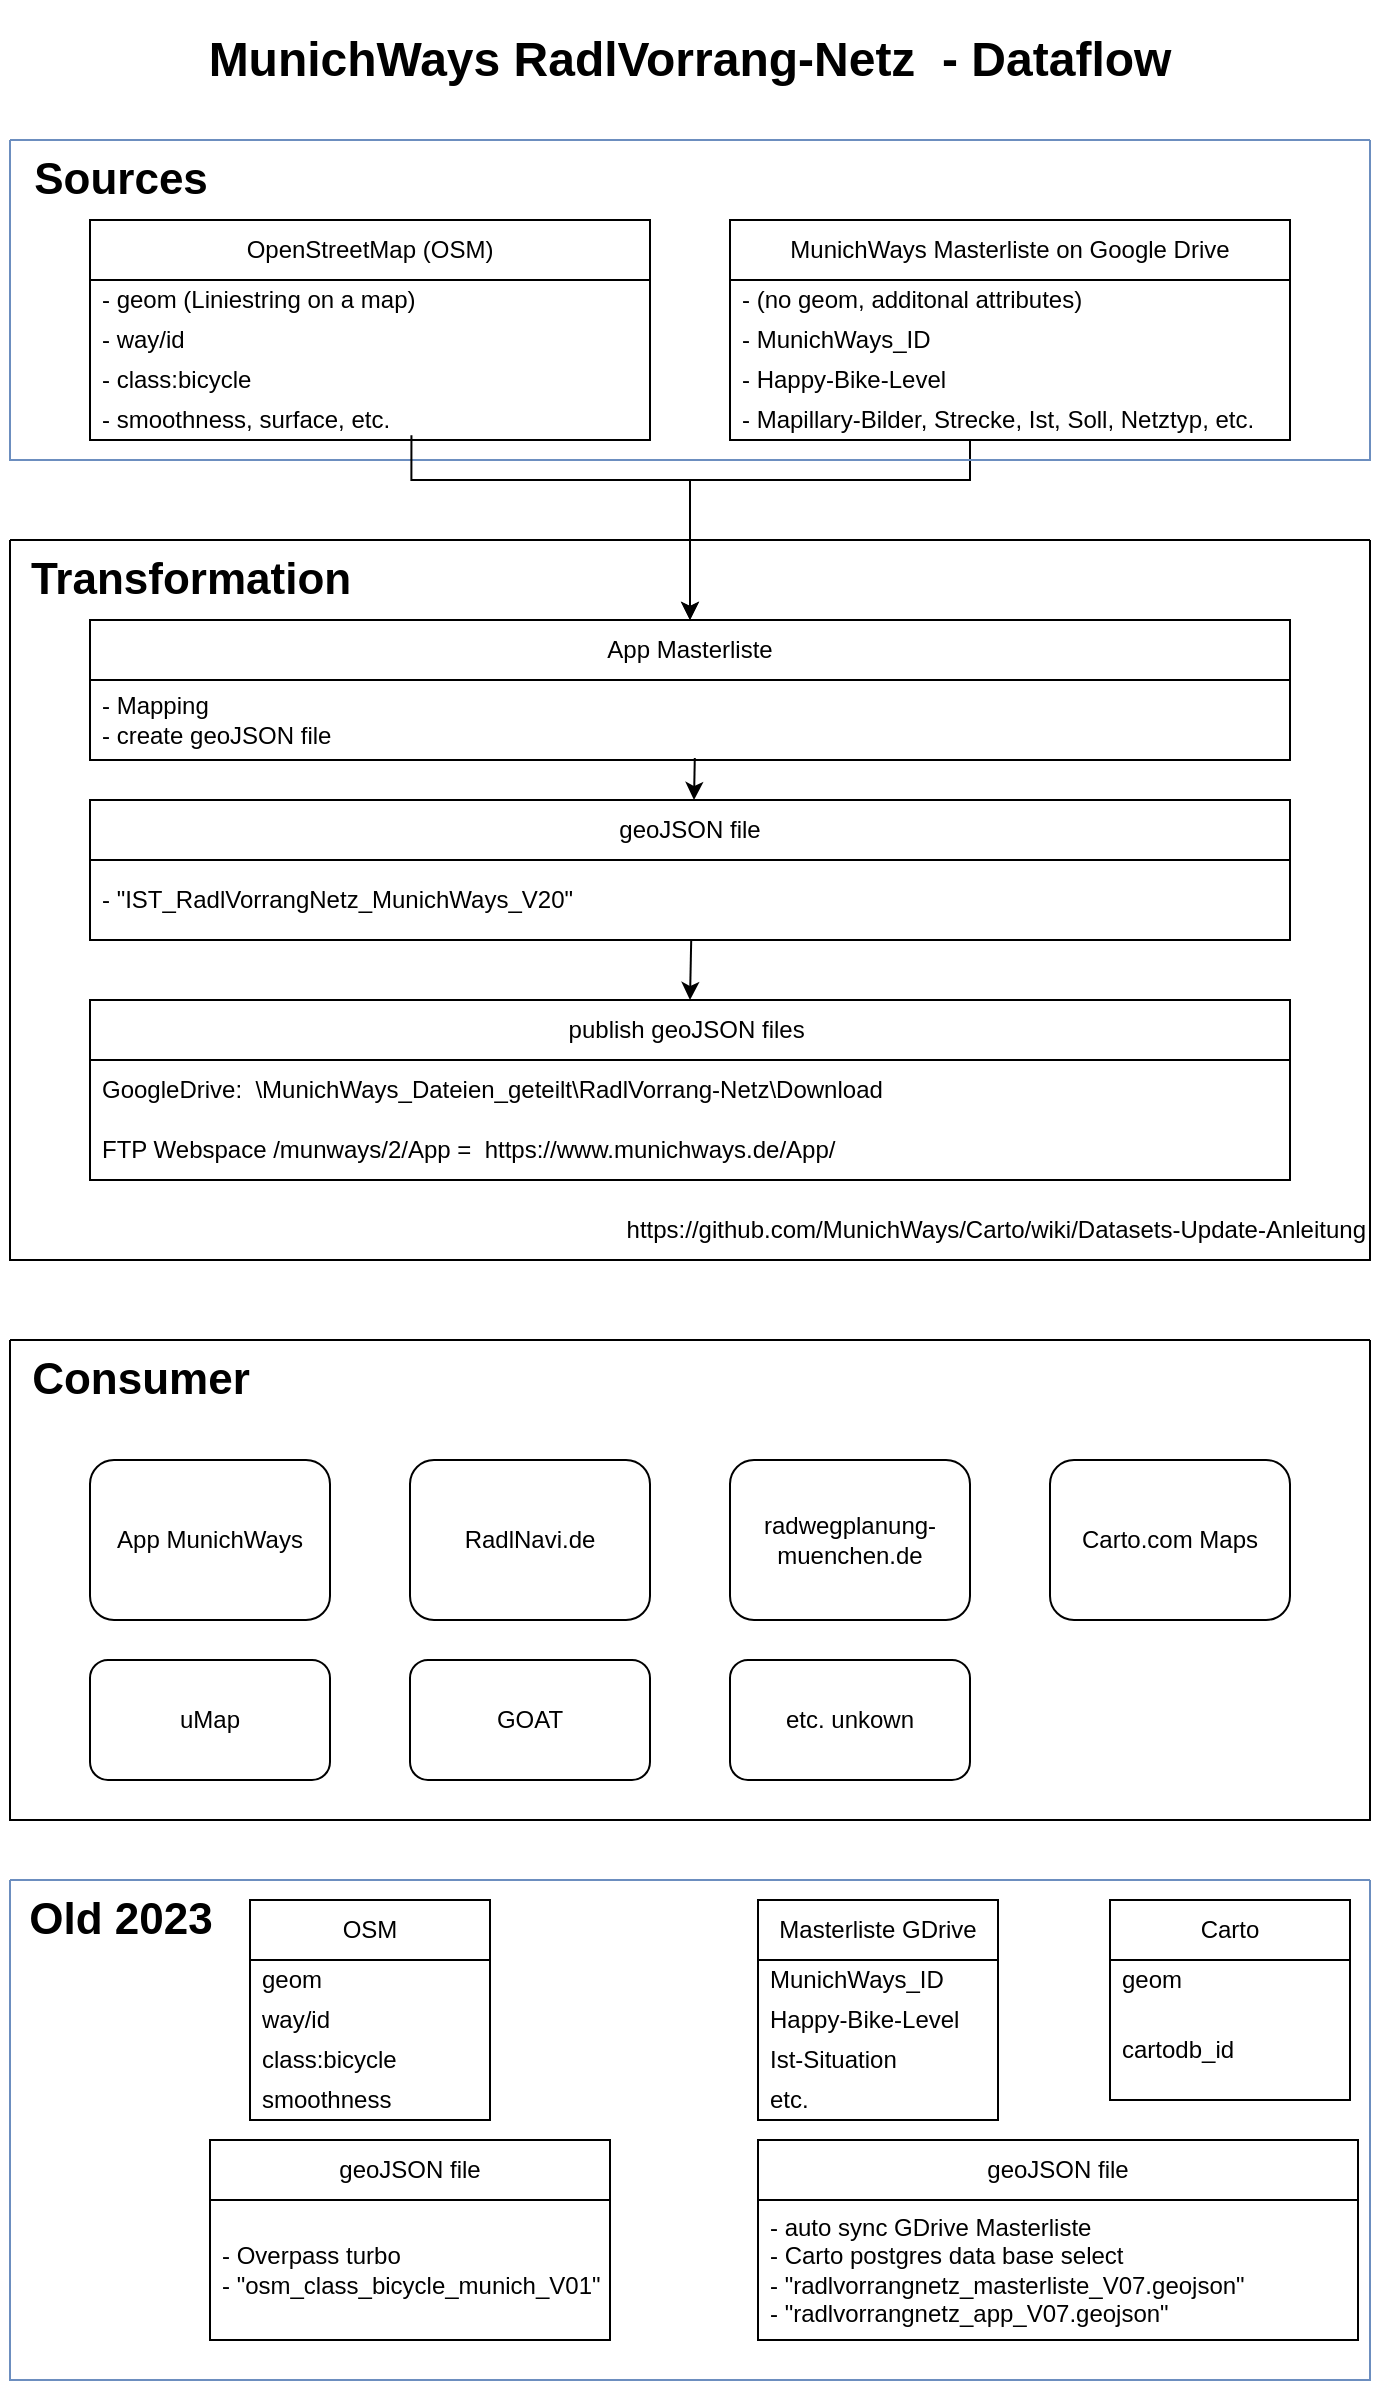 <mxfile version="22.1.18" type="github">
  <diagram name="Seite-1" id="1gigDWmgY16nIXidn-Pi">
    <mxGraphModel dx="916" dy="494" grid="1" gridSize="10" guides="1" tooltips="1" connect="1" arrows="1" fold="1" page="1" pageScale="1" pageWidth="827" pageHeight="1169" math="0" shadow="0">
      <root>
        <mxCell id="0" />
        <mxCell id="1" parent="0" />
        <mxCell id="Gjcdm5e2cdCdozhZfkkM-72" value="" style="edgeStyle=orthogonalEdgeStyle;rounded=0;orthogonalLoop=1;jettySize=auto;html=1;entryX=0.5;entryY=0;entryDx=0;entryDy=0;" parent="1" source="Gjcdm5e2cdCdozhZfkkM-10" target="Gjcdm5e2cdCdozhZfkkM-66" edge="1">
          <mxGeometry relative="1" as="geometry">
            <Array as="points">
              <mxPoint x="520" y="250" />
              <mxPoint x="380" y="250" />
            </Array>
          </mxGeometry>
        </mxCell>
        <mxCell id="Gjcdm5e2cdCdozhZfkkM-23" value="" style="swimlane;startSize=0;fillColor=#dae8fc;strokeColor=#6c8ebf;fillStyle=auto;" parent="1" vertex="1">
          <mxGeometry x="40" y="80" width="680" height="160" as="geometry" />
        </mxCell>
        <mxCell id="Gjcdm5e2cdCdozhZfkkM-24" value="&lt;b&gt;&lt;font style=&quot;font-size: 22px;&quot;&gt;Sources&lt;/font&gt;&lt;/b&gt;" style="text;html=1;align=center;verticalAlign=middle;resizable=0;points=[];autosize=1;strokeColor=none;fillColor=none;" parent="Gjcdm5e2cdCdozhZfkkM-23" vertex="1">
          <mxGeometry width="110" height="40" as="geometry" />
        </mxCell>
        <mxCell id="Gjcdm5e2cdCdozhZfkkM-4" value="OpenStreetMap (OSM)" style="swimlane;fontStyle=0;childLayout=stackLayout;horizontal=1;startSize=30;horizontalStack=0;resizeParent=1;resizeParentMax=0;resizeLast=0;collapsible=1;marginBottom=0;whiteSpace=wrap;html=1;" parent="Gjcdm5e2cdCdozhZfkkM-23" vertex="1">
          <mxGeometry x="40" y="40" width="280" height="110" as="geometry" />
        </mxCell>
        <mxCell id="Gjcdm5e2cdCdozhZfkkM-5" value="- geom (Liniestring on a map)" style="text;strokeColor=none;fillColor=none;align=left;verticalAlign=middle;spacingLeft=4;spacingRight=4;overflow=hidden;points=[[0,0.5],[1,0.5]];portConstraint=eastwest;rotatable=0;whiteSpace=wrap;html=1;" parent="Gjcdm5e2cdCdozhZfkkM-4" vertex="1">
          <mxGeometry y="30" width="280" height="20" as="geometry" />
        </mxCell>
        <mxCell id="Gjcdm5e2cdCdozhZfkkM-6" value="- way/id" style="text;strokeColor=none;fillColor=none;align=left;verticalAlign=middle;spacingLeft=4;spacingRight=4;overflow=hidden;points=[[0,0.5],[1,0.5]];portConstraint=eastwest;rotatable=0;whiteSpace=wrap;html=1;" parent="Gjcdm5e2cdCdozhZfkkM-4" vertex="1">
          <mxGeometry y="50" width="280" height="20" as="geometry" />
        </mxCell>
        <mxCell id="Gjcdm5e2cdCdozhZfkkM-9" value="- class:bicycle" style="text;strokeColor=none;fillColor=none;align=left;verticalAlign=middle;spacingLeft=4;spacingRight=4;overflow=hidden;points=[[0,0.5],[1,0.5]];portConstraint=eastwest;rotatable=0;whiteSpace=wrap;html=1;" parent="Gjcdm5e2cdCdozhZfkkM-4" vertex="1">
          <mxGeometry y="70" width="280" height="20" as="geometry" />
        </mxCell>
        <mxCell id="Gjcdm5e2cdCdozhZfkkM-7" value="- smoothness, surface, etc." style="text;strokeColor=none;fillColor=none;align=left;verticalAlign=middle;spacingLeft=4;spacingRight=4;overflow=hidden;points=[[0,0.5],[1,0.5]];portConstraint=eastwest;rotatable=0;whiteSpace=wrap;html=1;" parent="Gjcdm5e2cdCdozhZfkkM-4" vertex="1">
          <mxGeometry y="90" width="280" height="20" as="geometry" />
        </mxCell>
        <mxCell id="Gjcdm5e2cdCdozhZfkkM-10" value="MunichWays Masterliste on Google Drive" style="swimlane;fontStyle=0;childLayout=stackLayout;horizontal=1;startSize=30;horizontalStack=0;resizeParent=1;resizeParentMax=0;resizeLast=0;collapsible=1;marginBottom=0;whiteSpace=wrap;html=1;" parent="Gjcdm5e2cdCdozhZfkkM-23" vertex="1">
          <mxGeometry x="360" y="40" width="280" height="110" as="geometry" />
        </mxCell>
        <mxCell id="Gjcdm5e2cdCdozhZfkkM-12" value="- (no geom, additonal attributes)" style="text;strokeColor=none;fillColor=none;align=left;verticalAlign=middle;spacingLeft=4;spacingRight=4;overflow=hidden;points=[[0,0.5],[1,0.5]];portConstraint=eastwest;rotatable=0;whiteSpace=wrap;html=1;" parent="Gjcdm5e2cdCdozhZfkkM-10" vertex="1">
          <mxGeometry y="30" width="280" height="20" as="geometry" />
        </mxCell>
        <mxCell id="Gjcdm5e2cdCdozhZfkkM-13" value="- MunichWays_ID" style="text;strokeColor=none;fillColor=none;align=left;verticalAlign=middle;spacingLeft=4;spacingRight=4;overflow=hidden;points=[[0,0.5],[1,0.5]];portConstraint=eastwest;rotatable=0;whiteSpace=wrap;html=1;" parent="Gjcdm5e2cdCdozhZfkkM-10" vertex="1">
          <mxGeometry y="50" width="280" height="20" as="geometry" />
        </mxCell>
        <mxCell id="Gjcdm5e2cdCdozhZfkkM-14" value="- Happy-Bike-Level" style="text;strokeColor=none;fillColor=none;align=left;verticalAlign=middle;spacingLeft=4;spacingRight=4;overflow=hidden;points=[[0,0.5],[1,0.5]];portConstraint=eastwest;rotatable=0;whiteSpace=wrap;html=1;" parent="Gjcdm5e2cdCdozhZfkkM-10" vertex="1">
          <mxGeometry y="70" width="280" height="20" as="geometry" />
        </mxCell>
        <mxCell id="Gjcdm5e2cdCdozhZfkkM-15" value="- Mapillary-Bilder, Strecke, Ist, Soll, Netztyp, etc." style="text;strokeColor=none;fillColor=none;align=left;verticalAlign=middle;spacingLeft=4;spacingRight=4;overflow=hidden;points=[[0,0.5],[1,0.5]];portConstraint=eastwest;rotatable=0;whiteSpace=wrap;html=1;" parent="Gjcdm5e2cdCdozhZfkkM-10" vertex="1">
          <mxGeometry y="90" width="280" height="20" as="geometry" />
        </mxCell>
        <mxCell id="Gjcdm5e2cdCdozhZfkkM-38" value="" style="swimlane;startSize=0;" parent="1" vertex="1">
          <mxGeometry x="40" y="680" width="680" height="240" as="geometry" />
        </mxCell>
        <mxCell id="Gjcdm5e2cdCdozhZfkkM-39" value="&lt;font style=&quot;font-size: 22px;&quot;&gt;&lt;b&gt;Consumer&lt;/b&gt;&lt;/font&gt;" style="text;html=1;align=center;verticalAlign=middle;resizable=0;points=[];autosize=1;strokeColor=none;fillColor=none;" parent="Gjcdm5e2cdCdozhZfkkM-38" vertex="1">
          <mxGeometry width="130" height="40" as="geometry" />
        </mxCell>
        <mxCell id="Gjcdm5e2cdCdozhZfkkM-44" value="App MunichWays" style="rounded=1;whiteSpace=wrap;html=1;" parent="Gjcdm5e2cdCdozhZfkkM-38" vertex="1">
          <mxGeometry x="40" y="60" width="120" height="80" as="geometry" />
        </mxCell>
        <mxCell id="Gjcdm5e2cdCdozhZfkkM-45" value="RadlNavi.de" style="rounded=1;whiteSpace=wrap;html=1;" parent="Gjcdm5e2cdCdozhZfkkM-38" vertex="1">
          <mxGeometry x="200" y="60" width="120" height="80" as="geometry" />
        </mxCell>
        <mxCell id="Gjcdm5e2cdCdozhZfkkM-46" value="Carto.com Maps" style="rounded=1;whiteSpace=wrap;html=1;" parent="Gjcdm5e2cdCdozhZfkkM-38" vertex="1">
          <mxGeometry x="520" y="60" width="120" height="80" as="geometry" />
        </mxCell>
        <mxCell id="Gjcdm5e2cdCdozhZfkkM-47" value="radwegplanung-muenchen.de" style="rounded=1;whiteSpace=wrap;html=1;" parent="Gjcdm5e2cdCdozhZfkkM-38" vertex="1">
          <mxGeometry x="360" y="60" width="120" height="80" as="geometry" />
        </mxCell>
        <mxCell id="Gjcdm5e2cdCdozhZfkkM-87" value="uMap" style="rounded=1;whiteSpace=wrap;html=1;" parent="Gjcdm5e2cdCdozhZfkkM-38" vertex="1">
          <mxGeometry x="40" y="160" width="120" height="60" as="geometry" />
        </mxCell>
        <mxCell id="Gjcdm5e2cdCdozhZfkkM-88" value="etc. unkown" style="rounded=1;whiteSpace=wrap;html=1;" parent="Gjcdm5e2cdCdozhZfkkM-38" vertex="1">
          <mxGeometry x="360" y="160" width="120" height="60" as="geometry" />
        </mxCell>
        <mxCell id="Gjcdm5e2cdCdozhZfkkM-89" value="GOAT" style="rounded=1;whiteSpace=wrap;html=1;" parent="Gjcdm5e2cdCdozhZfkkM-38" vertex="1">
          <mxGeometry x="200" y="160" width="120" height="60" as="geometry" />
        </mxCell>
        <mxCell id="Gjcdm5e2cdCdozhZfkkM-48" value="" style="swimlane;startSize=0;" parent="1" vertex="1">
          <mxGeometry x="40" y="280" width="680" height="360" as="geometry" />
        </mxCell>
        <mxCell id="Gjcdm5e2cdCdozhZfkkM-50" value="&lt;b&gt;&lt;font style=&quot;font-size: 22px;&quot;&gt;Transformation&lt;/font&gt;&lt;/b&gt;" style="text;html=1;align=center;verticalAlign=middle;resizable=0;points=[];autosize=1;strokeColor=none;fillColor=none;" parent="Gjcdm5e2cdCdozhZfkkM-48" vertex="1">
          <mxGeometry width="180" height="40" as="geometry" />
        </mxCell>
        <mxCell id="Gjcdm5e2cdCdozhZfkkM-51" value="geoJSON file" style="swimlane;fontStyle=0;childLayout=stackLayout;horizontal=1;startSize=30;horizontalStack=0;resizeParent=1;resizeParentMax=0;resizeLast=0;collapsible=1;marginBottom=0;whiteSpace=wrap;html=1;" parent="Gjcdm5e2cdCdozhZfkkM-48" vertex="1">
          <mxGeometry x="40" y="130" width="600" height="70" as="geometry" />
        </mxCell>
        <mxCell id="Gjcdm5e2cdCdozhZfkkM-52" value="- &quot;IST_RadlVorrangNetz_MunichWays_V20&quot;" style="text;strokeColor=none;fillColor=none;align=left;verticalAlign=middle;spacingLeft=4;spacingRight=4;overflow=hidden;points=[[0,0.5],[1,0.5]];portConstraint=eastwest;rotatable=0;whiteSpace=wrap;html=1;" parent="Gjcdm5e2cdCdozhZfkkM-51" vertex="1">
          <mxGeometry y="30" width="600" height="40" as="geometry" />
        </mxCell>
        <mxCell id="Gjcdm5e2cdCdozhZfkkM-58" value="https://github.com/MunichWays/Carto/wiki/Datasets-Update-Anleitung" style="text;html=1;strokeColor=none;fillColor=none;align=right;verticalAlign=middle;whiteSpace=wrap;rounded=0;" parent="Gjcdm5e2cdCdozhZfkkM-48" vertex="1">
          <mxGeometry y="330" width="680" height="30" as="geometry" />
        </mxCell>
        <mxCell id="Gjcdm5e2cdCdozhZfkkM-66" value="App Masterliste" style="swimlane;fontStyle=0;childLayout=stackLayout;horizontal=1;startSize=30;horizontalStack=0;resizeParent=1;resizeParentMax=0;resizeLast=0;collapsible=1;marginBottom=0;whiteSpace=wrap;html=1;" parent="Gjcdm5e2cdCdozhZfkkM-48" vertex="1">
          <mxGeometry x="40" y="40" width="600" height="70" as="geometry" />
        </mxCell>
        <mxCell id="Gjcdm5e2cdCdozhZfkkM-67" value="- Mapping&lt;br&gt;- create geoJSON file" style="text;strokeColor=none;fillColor=none;align=left;verticalAlign=middle;spacingLeft=4;spacingRight=4;overflow=hidden;points=[[0,0.5],[1,0.5]];portConstraint=eastwest;rotatable=0;whiteSpace=wrap;html=1;" parent="Gjcdm5e2cdCdozhZfkkM-66" vertex="1">
          <mxGeometry y="30" width="600" height="40" as="geometry" />
        </mxCell>
        <mxCell id="Gjcdm5e2cdCdozhZfkkM-75" value="publish geoJSON files&amp;nbsp;" style="swimlane;fontStyle=0;childLayout=stackLayout;horizontal=1;startSize=30;horizontalStack=0;resizeParent=1;resizeParentMax=0;resizeLast=0;collapsible=1;marginBottom=0;whiteSpace=wrap;html=1;" parent="Gjcdm5e2cdCdozhZfkkM-48" vertex="1">
          <mxGeometry x="40" y="230" width="600" height="90" as="geometry" />
        </mxCell>
        <mxCell id="Gjcdm5e2cdCdozhZfkkM-76" value="GoogleDrive:&amp;nbsp; \MunichWays_Dateien_geteilt\RadlVorrang-Netz\Download&amp;nbsp;" style="text;strokeColor=none;fillColor=none;align=left;verticalAlign=middle;spacingLeft=4;spacingRight=4;overflow=hidden;points=[[0,0.5],[1,0.5]];portConstraint=eastwest;rotatable=0;whiteSpace=wrap;html=1;" parent="Gjcdm5e2cdCdozhZfkkM-75" vertex="1">
          <mxGeometry y="30" width="600" height="30" as="geometry" />
        </mxCell>
        <mxCell id="Gjcdm5e2cdCdozhZfkkM-77" value="FTP Webspace /munways/2/App =&amp;nbsp; https://www.munichways.de/App/&amp;nbsp;" style="text;strokeColor=none;fillColor=none;align=left;verticalAlign=middle;spacingLeft=4;spacingRight=4;overflow=hidden;points=[[0,0.5],[1,0.5]];portConstraint=eastwest;rotatable=0;whiteSpace=wrap;html=1;" parent="Gjcdm5e2cdCdozhZfkkM-75" vertex="1">
          <mxGeometry y="60" width="600" height="30" as="geometry" />
        </mxCell>
        <mxCell id="P5JjprqfyT6lThhLO7mP-68" value="" style="endArrow=classic;html=1;rounded=0;exitX=0.504;exitY=0.975;exitDx=0;exitDy=0;exitPerimeter=0;" edge="1" parent="Gjcdm5e2cdCdozhZfkkM-48" source="Gjcdm5e2cdCdozhZfkkM-67">
          <mxGeometry width="50" height="50" relative="1" as="geometry">
            <mxPoint x="325" y="220" as="sourcePoint" />
            <mxPoint x="342" y="130" as="targetPoint" />
          </mxGeometry>
        </mxCell>
        <mxCell id="P5JjprqfyT6lThhLO7mP-70" value="" style="endArrow=classic;html=1;rounded=0;exitX=0.501;exitY=1.006;exitDx=0;exitDy=0;exitPerimeter=0;entryX=0.5;entryY=0;entryDx=0;entryDy=0;" edge="1" parent="Gjcdm5e2cdCdozhZfkkM-48" source="Gjcdm5e2cdCdozhZfkkM-52" target="Gjcdm5e2cdCdozhZfkkM-75">
          <mxGeometry width="50" height="50" relative="1" as="geometry">
            <mxPoint x="390" y="310" as="sourcePoint" />
            <mxPoint x="440" y="260" as="targetPoint" />
          </mxGeometry>
        </mxCell>
        <mxCell id="Gjcdm5e2cdCdozhZfkkM-49" style="edgeStyle=orthogonalEdgeStyle;rounded=0;orthogonalLoop=1;jettySize=auto;html=1;exitX=0.5;exitY=1;exitDx=0;exitDy=0;" parent="1" source="Gjcdm5e2cdCdozhZfkkM-23" target="Gjcdm5e2cdCdozhZfkkM-23" edge="1">
          <mxGeometry relative="1" as="geometry" />
        </mxCell>
        <mxCell id="Gjcdm5e2cdCdozhZfkkM-57" value="" style="edgeStyle=orthogonalEdgeStyle;rounded=0;orthogonalLoop=1;jettySize=auto;html=1;exitX=0.574;exitY=0.884;exitDx=0;exitDy=0;exitPerimeter=0;entryX=0.5;entryY=0;entryDx=0;entryDy=0;" parent="1" source="Gjcdm5e2cdCdozhZfkkM-7" target="Gjcdm5e2cdCdozhZfkkM-66" edge="1">
          <mxGeometry relative="1" as="geometry">
            <Array as="points">
              <mxPoint x="241" y="250" />
              <mxPoint x="380" y="250" />
            </Array>
            <mxPoint x="360" y="310" as="targetPoint" />
          </mxGeometry>
        </mxCell>
        <mxCell id="P5JjprqfyT6lThhLO7mP-44" value="" style="swimlane;startSize=0;fillColor=#dae8fc;strokeColor=#6c8ebf;fillStyle=auto;" vertex="1" parent="1">
          <mxGeometry x="40" y="950" width="680" height="250" as="geometry" />
        </mxCell>
        <mxCell id="P5JjprqfyT6lThhLO7mP-45" value="&lt;b&gt;&lt;font style=&quot;font-size: 22px;&quot;&gt;Old 2023&lt;/font&gt;&lt;/b&gt;" style="text;html=1;align=center;verticalAlign=middle;resizable=0;points=[];autosize=1;strokeColor=none;fillColor=none;" vertex="1" parent="P5JjprqfyT6lThhLO7mP-44">
          <mxGeometry x="-5" width="120" height="40" as="geometry" />
        </mxCell>
        <mxCell id="P5JjprqfyT6lThhLO7mP-46" value="Carto" style="swimlane;fontStyle=0;childLayout=stackLayout;horizontal=1;startSize=30;horizontalStack=0;resizeParent=1;resizeParentMax=0;resizeLast=0;collapsible=1;marginBottom=0;whiteSpace=wrap;html=1;" vertex="1" parent="P5JjprqfyT6lThhLO7mP-44">
          <mxGeometry x="550" y="10" width="120" height="100" as="geometry" />
        </mxCell>
        <mxCell id="P5JjprqfyT6lThhLO7mP-47" value="geom" style="text;strokeColor=none;fillColor=none;align=left;verticalAlign=middle;spacingLeft=4;spacingRight=4;overflow=hidden;points=[[0,0.5],[1,0.5]];portConstraint=eastwest;rotatable=0;whiteSpace=wrap;html=1;" vertex="1" parent="P5JjprqfyT6lThhLO7mP-46">
          <mxGeometry y="30" width="120" height="20" as="geometry" />
        </mxCell>
        <mxCell id="P5JjprqfyT6lThhLO7mP-48" value="cartodb_id" style="text;strokeColor=none;fillColor=none;align=left;verticalAlign=middle;spacingLeft=4;spacingRight=4;overflow=hidden;points=[[0,0.5],[1,0.5]];portConstraint=eastwest;rotatable=0;whiteSpace=wrap;html=1;" vertex="1" parent="P5JjprqfyT6lThhLO7mP-46">
          <mxGeometry y="50" width="120" height="50" as="geometry" />
        </mxCell>
        <mxCell id="P5JjprqfyT6lThhLO7mP-49" value="OSM" style="swimlane;fontStyle=0;childLayout=stackLayout;horizontal=1;startSize=30;horizontalStack=0;resizeParent=1;resizeParentMax=0;resizeLast=0;collapsible=1;marginBottom=0;whiteSpace=wrap;html=1;" vertex="1" parent="P5JjprqfyT6lThhLO7mP-44">
          <mxGeometry x="120" y="10" width="120" height="110" as="geometry" />
        </mxCell>
        <mxCell id="P5JjprqfyT6lThhLO7mP-50" value="geom" style="text;strokeColor=none;fillColor=none;align=left;verticalAlign=middle;spacingLeft=4;spacingRight=4;overflow=hidden;points=[[0,0.5],[1,0.5]];portConstraint=eastwest;rotatable=0;whiteSpace=wrap;html=1;" vertex="1" parent="P5JjprqfyT6lThhLO7mP-49">
          <mxGeometry y="30" width="120" height="20" as="geometry" />
        </mxCell>
        <mxCell id="P5JjprqfyT6lThhLO7mP-51" value="way/id" style="text;strokeColor=none;fillColor=none;align=left;verticalAlign=middle;spacingLeft=4;spacingRight=4;overflow=hidden;points=[[0,0.5],[1,0.5]];portConstraint=eastwest;rotatable=0;whiteSpace=wrap;html=1;" vertex="1" parent="P5JjprqfyT6lThhLO7mP-49">
          <mxGeometry y="50" width="120" height="20" as="geometry" />
        </mxCell>
        <mxCell id="P5JjprqfyT6lThhLO7mP-52" value="class:bicycle" style="text;strokeColor=none;fillColor=none;align=left;verticalAlign=middle;spacingLeft=4;spacingRight=4;overflow=hidden;points=[[0,0.5],[1,0.5]];portConstraint=eastwest;rotatable=0;whiteSpace=wrap;html=1;" vertex="1" parent="P5JjprqfyT6lThhLO7mP-49">
          <mxGeometry y="70" width="120" height="20" as="geometry" />
        </mxCell>
        <mxCell id="P5JjprqfyT6lThhLO7mP-53" value="smoothness" style="text;strokeColor=none;fillColor=none;align=left;verticalAlign=middle;spacingLeft=4;spacingRight=4;overflow=hidden;points=[[0,0.5],[1,0.5]];portConstraint=eastwest;rotatable=0;whiteSpace=wrap;html=1;" vertex="1" parent="P5JjprqfyT6lThhLO7mP-49">
          <mxGeometry y="90" width="120" height="20" as="geometry" />
        </mxCell>
        <mxCell id="P5JjprqfyT6lThhLO7mP-38" value="Masterliste GDrive" style="swimlane;fontStyle=0;childLayout=stackLayout;horizontal=1;startSize=30;horizontalStack=0;resizeParent=1;resizeParentMax=0;resizeLast=0;collapsible=1;marginBottom=0;whiteSpace=wrap;html=1;" vertex="1" parent="P5JjprqfyT6lThhLO7mP-44">
          <mxGeometry x="374" y="10" width="120" height="110" as="geometry" />
        </mxCell>
        <mxCell id="P5JjprqfyT6lThhLO7mP-39" value="MunichWays_ID" style="text;strokeColor=none;fillColor=none;align=left;verticalAlign=middle;spacingLeft=4;spacingRight=4;overflow=hidden;points=[[0,0.5],[1,0.5]];portConstraint=eastwest;rotatable=0;whiteSpace=wrap;html=1;" vertex="1" parent="P5JjprqfyT6lThhLO7mP-38">
          <mxGeometry y="30" width="120" height="20" as="geometry" />
        </mxCell>
        <mxCell id="P5JjprqfyT6lThhLO7mP-40" value="Happy-Bike-Level" style="text;strokeColor=none;fillColor=none;align=left;verticalAlign=middle;spacingLeft=4;spacingRight=4;overflow=hidden;points=[[0,0.5],[1,0.5]];portConstraint=eastwest;rotatable=0;whiteSpace=wrap;html=1;" vertex="1" parent="P5JjprqfyT6lThhLO7mP-38">
          <mxGeometry y="50" width="120" height="20" as="geometry" />
        </mxCell>
        <mxCell id="P5JjprqfyT6lThhLO7mP-41" value="Ist-Situation" style="text;strokeColor=none;fillColor=none;align=left;verticalAlign=middle;spacingLeft=4;spacingRight=4;overflow=hidden;points=[[0,0.5],[1,0.5]];portConstraint=eastwest;rotatable=0;whiteSpace=wrap;html=1;" vertex="1" parent="P5JjprqfyT6lThhLO7mP-38">
          <mxGeometry y="70" width="120" height="20" as="geometry" />
        </mxCell>
        <mxCell id="P5JjprqfyT6lThhLO7mP-43" value="etc." style="text;strokeColor=none;fillColor=none;align=left;verticalAlign=middle;spacingLeft=4;spacingRight=4;overflow=hidden;points=[[0,0.5],[1,0.5]];portConstraint=eastwest;rotatable=0;whiteSpace=wrap;html=1;" vertex="1" parent="P5JjprqfyT6lThhLO7mP-38">
          <mxGeometry y="90" width="120" height="20" as="geometry" />
        </mxCell>
        <mxCell id="P5JjprqfyT6lThhLO7mP-56" value="geoJSON file" style="swimlane;fontStyle=0;childLayout=stackLayout;horizontal=1;startSize=30;horizontalStack=0;resizeParent=1;resizeParentMax=0;resizeLast=0;collapsible=1;marginBottom=0;whiteSpace=wrap;html=1;" vertex="1" parent="P5JjprqfyT6lThhLO7mP-44">
          <mxGeometry x="374" y="130" width="300" height="100" as="geometry" />
        </mxCell>
        <mxCell id="P5JjprqfyT6lThhLO7mP-57" value="- auto sync GDrive Masterliste&lt;br&gt;- Carto postgres data base select&lt;br&gt;- &quot;radlvorrangnetz_masterliste_V07.geojson&quot;&lt;br&gt;- &quot;radlvorrangnetz_app_V07.geojson&quot;" style="text;strokeColor=none;fillColor=none;align=left;verticalAlign=middle;spacingLeft=4;spacingRight=4;overflow=hidden;points=[[0,0.5],[1,0.5]];portConstraint=eastwest;rotatable=0;whiteSpace=wrap;html=1;" vertex="1" parent="P5JjprqfyT6lThhLO7mP-56">
          <mxGeometry y="30" width="300" height="70" as="geometry" />
        </mxCell>
        <mxCell id="P5JjprqfyT6lThhLO7mP-64" value="geoJSON file" style="swimlane;fontStyle=0;childLayout=stackLayout;horizontal=1;startSize=30;horizontalStack=0;resizeParent=1;resizeParentMax=0;resizeLast=0;collapsible=1;marginBottom=0;whiteSpace=wrap;html=1;" vertex="1" parent="P5JjprqfyT6lThhLO7mP-44">
          <mxGeometry x="100" y="130" width="200" height="100" as="geometry" />
        </mxCell>
        <mxCell id="P5JjprqfyT6lThhLO7mP-65" value="- Overpass turbo&lt;br&gt;- &quot;osm_class_bicycle_munich_V01&quot;" style="text;strokeColor=none;fillColor=none;align=left;verticalAlign=middle;spacingLeft=4;spacingRight=4;overflow=hidden;points=[[0,0.5],[1,0.5]];portConstraint=eastwest;rotatable=0;whiteSpace=wrap;html=1;" vertex="1" parent="P5JjprqfyT6lThhLO7mP-64">
          <mxGeometry y="30" width="200" height="70" as="geometry" />
        </mxCell>
        <mxCell id="P5JjprqfyT6lThhLO7mP-55" style="edgeStyle=orthogonalEdgeStyle;rounded=0;orthogonalLoop=1;jettySize=auto;html=1;exitX=0.5;exitY=1;exitDx=0;exitDy=0;" edge="1" parent="1" source="P5JjprqfyT6lThhLO7mP-44" target="P5JjprqfyT6lThhLO7mP-44">
          <mxGeometry relative="1" as="geometry" />
        </mxCell>
        <mxCell id="P5JjprqfyT6lThhLO7mP-66" value="&lt;h1&gt;MunichWays RadlVorrang-Netz&amp;nbsp; - Dataflow&lt;/h1&gt;" style="text;html=1;strokeColor=none;fillColor=none;spacing=5;spacingTop=-20;whiteSpace=wrap;overflow=hidden;rounded=0;align=center;" vertex="1" parent="1">
          <mxGeometry x="40" y="20" width="680" height="50" as="geometry" />
        </mxCell>
      </root>
    </mxGraphModel>
  </diagram>
</mxfile>
